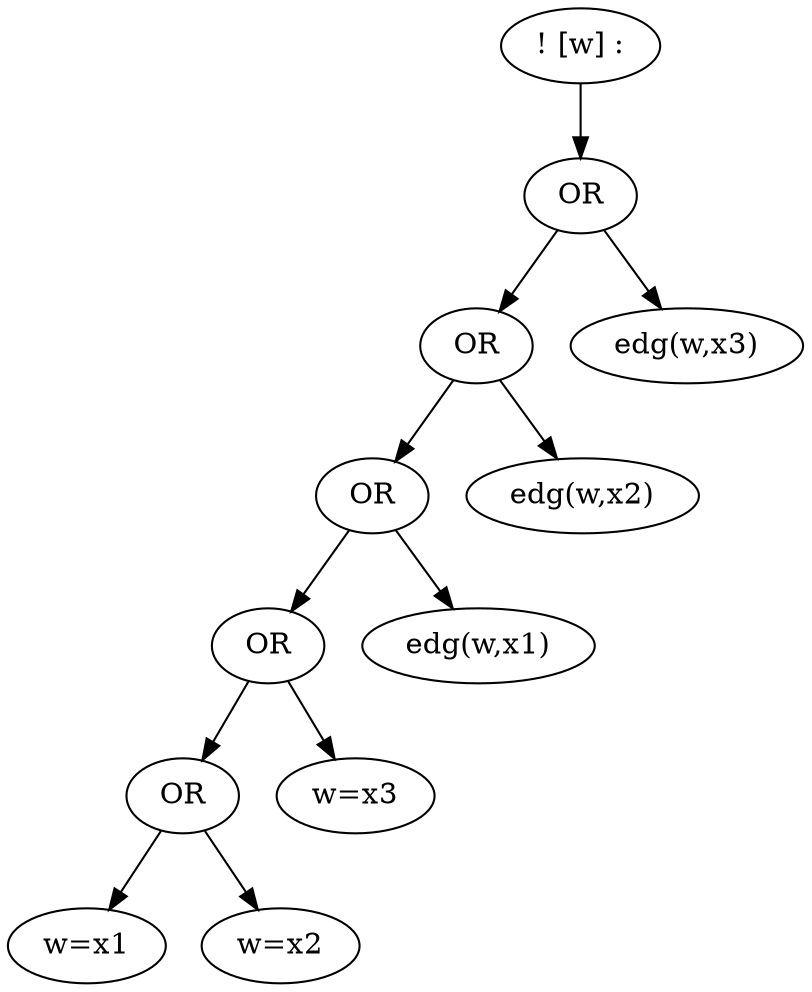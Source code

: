 digraph output {
	140391887446896 [label = "! [w] :"]
	140391892245568 [label = OR]
	140391892245472 [label = OR]
	140391892245376 [label = OR]
	140391892244848 [label = OR]
	140391892244800 [label = OR]
	140391892244896 [label = "w=x1"]
	140391892244992 [label = "w=x2"]
	140391892244800 -> 140391892244896
	140391892244800 -> 140391892244992
	140391892245088 [label = "w=x3"]
	140391892244848 -> 140391892244800
	140391892244848 -> 140391892245088
	140391892245184 [label = "edg(w,x1)"]
	140391892245376 -> 140391892244848
	140391892245376 -> 140391892245184
	140391892245280 [label = "edg(w,x2)"]
	140391892245472 -> 140391892245376
	140391892245472 -> 140391892245280
	140391892245328 [label = "edg(w,x3)"]
	140391892245568 -> 140391892245472
	140391892245568 -> 140391892245328
	140391887446896 -> 140391892245568
}
